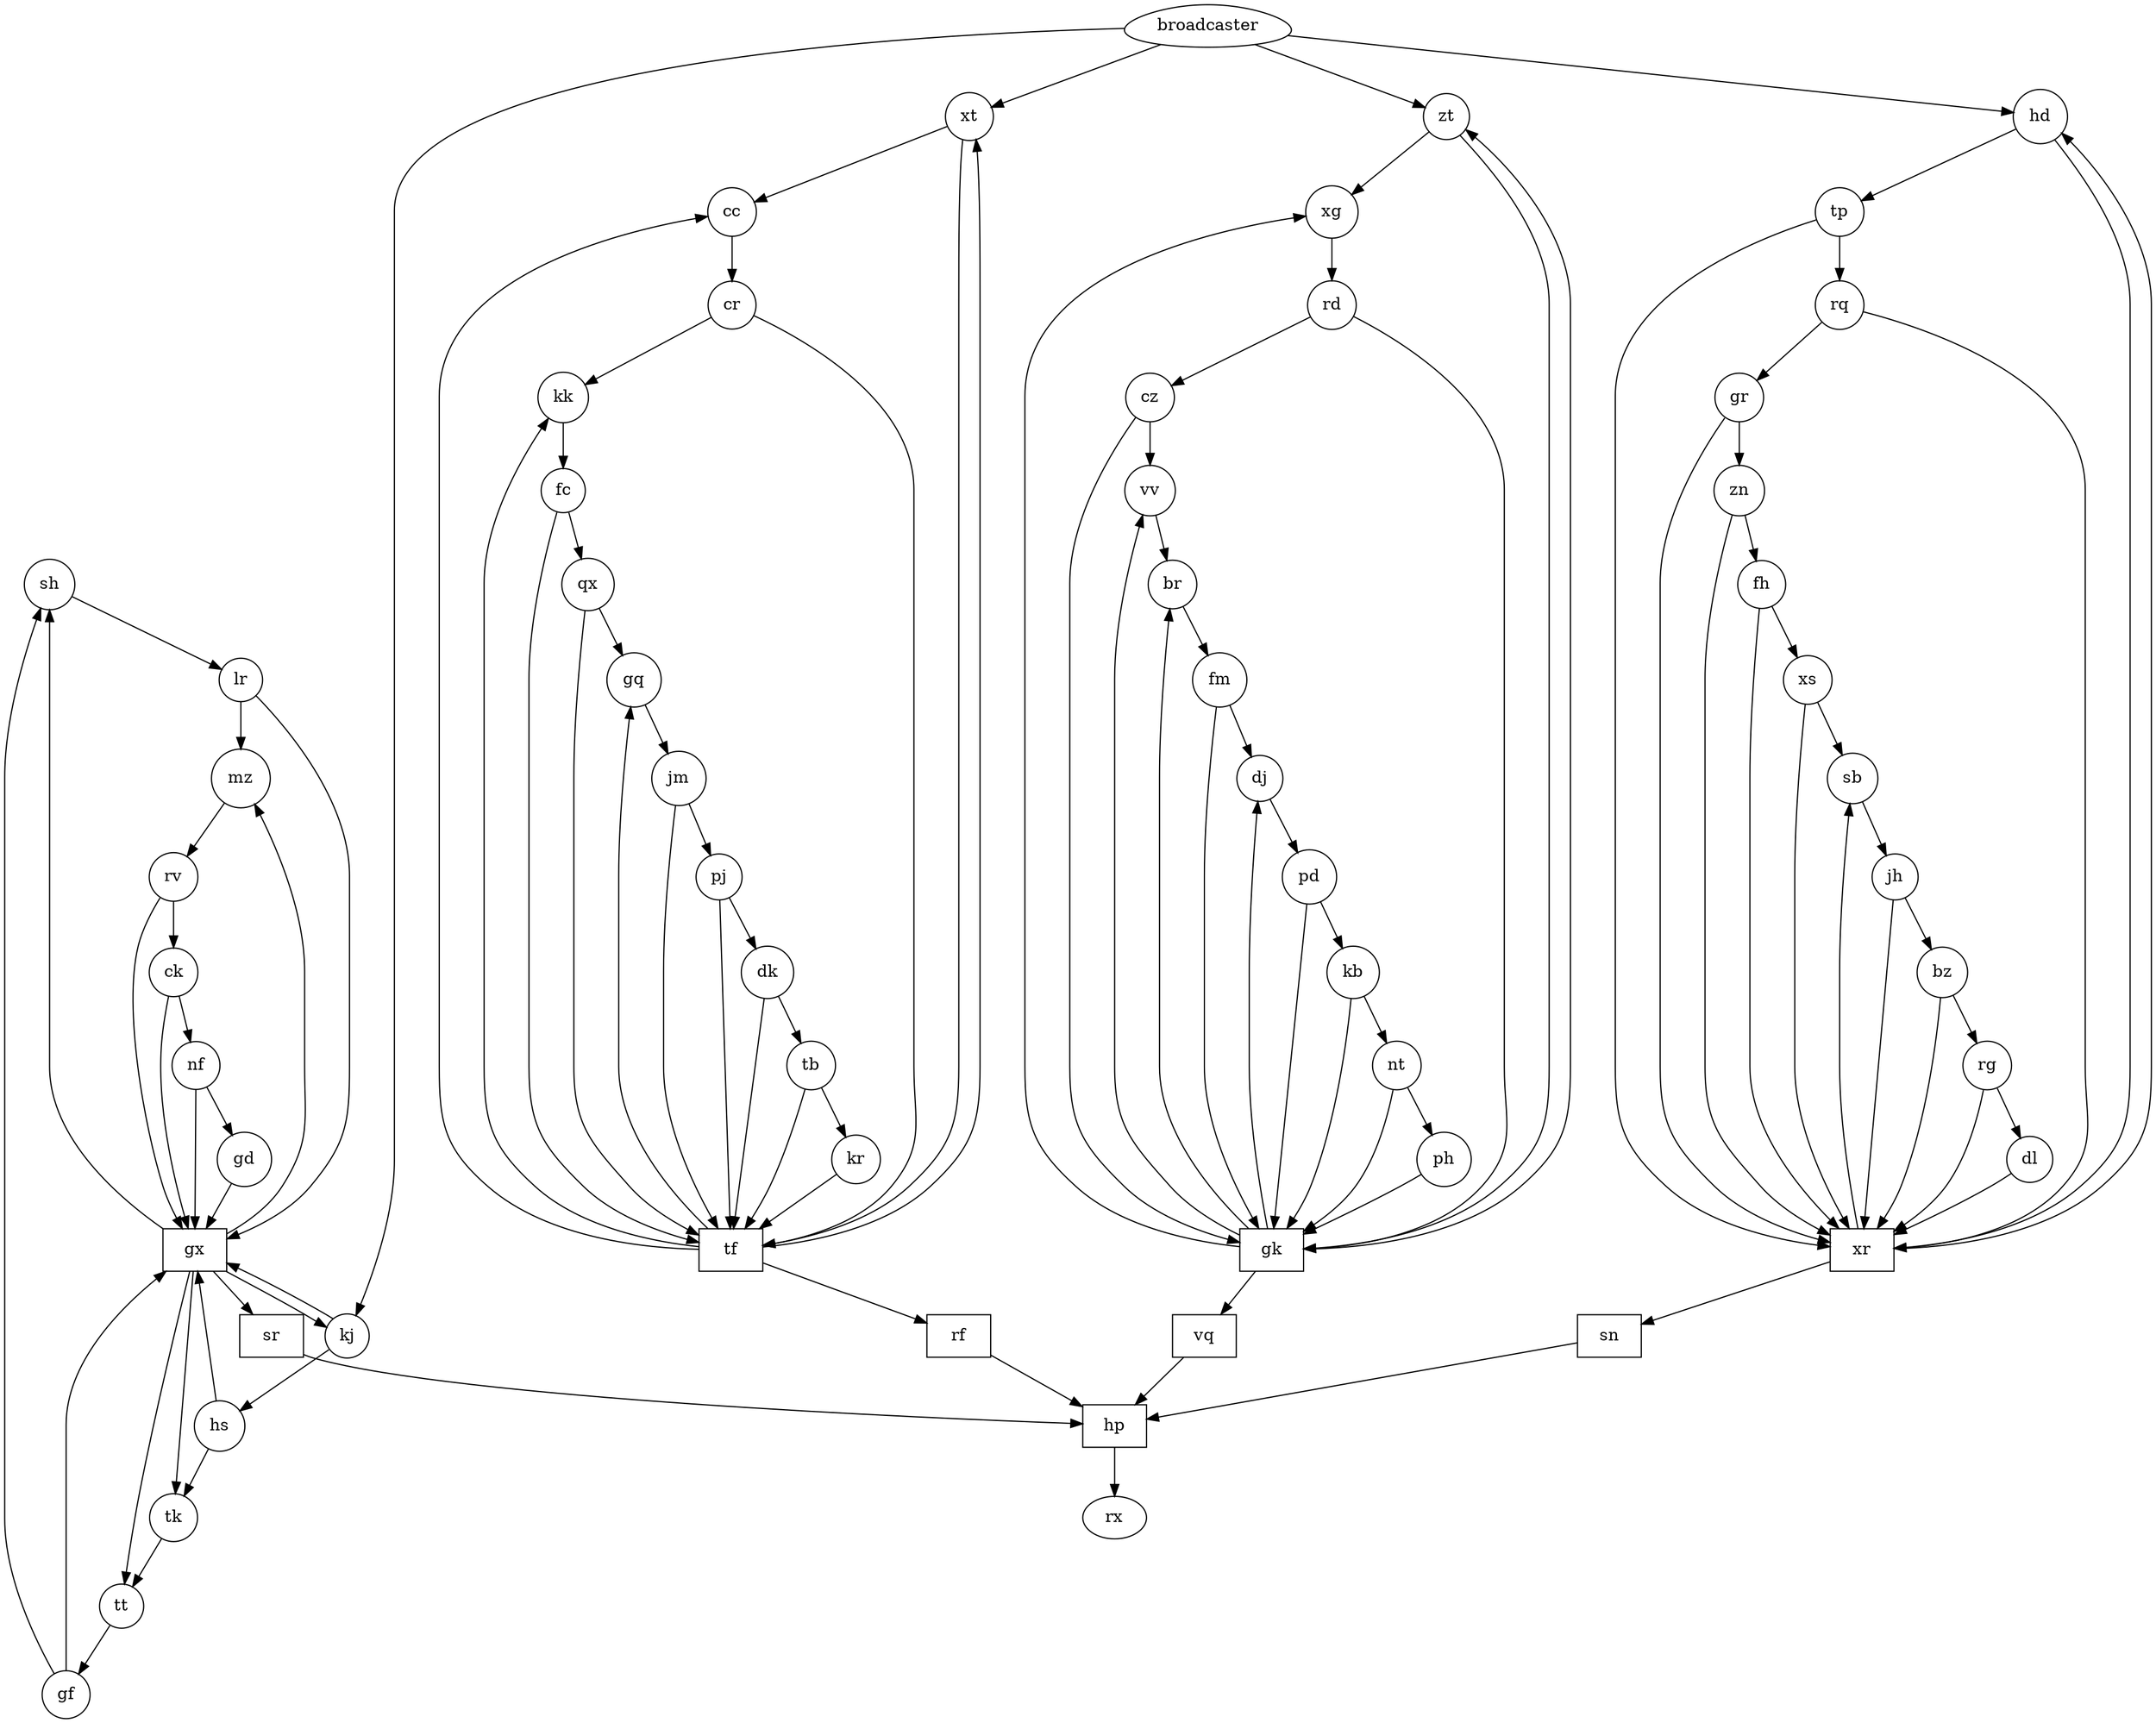 digraph D {
    sh [shape=circle]
    br [shape=circle]
    bz [shape=circle]
    cc [shape=circle]
    ck [shape=circle]
    cr [shape=circle]
    cz [shape=circle]
    dj [shape=circle]
    dk [shape=circle]
    dl [shape=circle]
    fc [shape=circle]
    fh [shape=circle]
    fm [shape=circle]
    gd [shape=circle]
    gf [shape=circle]
    gq [shape=circle]
    gr [shape=circle]
    hd [shape=circle]
    hs [shape=circle]
    jh [shape=circle]
    jm [shape=circle]
    kb [shape=circle]
    kj [shape=circle]
    kk [shape=circle]
    kr [shape=circle]
    lr [shape=circle]
    mz [shape=circle]
    nf [shape=circle]
    nt [shape=circle]
    pd [shape=circle]
    ph [shape=circle]
    pj [shape=circle]
    qx [shape=circle]
    rd [shape=circle]
    rg [shape=circle]
    rq [shape=circle]
    rv [shape=circle]
    sb [shape=circle]
    tb [shape=circle]
    tk [shape=circle]
    tp [shape=circle]
    tt [shape=circle]
    vv [shape=circle]
    xg [shape=circle]
    xs [shape=circle]
    xt [shape=circle]
    zn [shape=circle]
    zt [shape=circle]
    sr [shape=box]
    gk [shape=box]
    gx [shape=box]
    hp [shape=box]
    rf [shape=box]
    sn [shape=box]
    tf [shape=box]
    vq [shape=box]
    xr [shape=box]
    broadcaster [shape=egg]

    sr -> hp
    sh -> lr
    jm -> { pj, tf }
    xr -> { sn, sb, hd }
    xt -> { cc, tf }
    br -> fm
    hd -> { tp, xr }
    rg -> { xr, dl }
    sb -> jh
    xg -> rd
    nf -> { gx, gd }
    pj -> { tf, dk }
    gq -> jm
    vv -> br
    gd -> gx
    hp -> rx
    cz -> { gk, vv }
    gk -> { vq, vv, br, zt, dj, xg }
    gr -> { zn, xr }
    tf -> { cc, rf, kk, xt, gq }
    dk -> { tb, tf }
    nt -> { ph, gk }
    fh -> { xr, xs }
    jh -> { xr, bz }
    pd -> { gk, kb }
    kb -> { nt, gk }
    fm -> { dj, gk }
    kr -> tf
    tp -> { xr, rq }
    lr -> { mz, gx }
    sn -> hp
    mz -> rv
    kj -> { gx, hs }
    rv -> { gx, ck }
    cr -> { kk, tf }
    rq -> { gr, xr }
    kk -> fc
    ck -> { gx, nf }
    broadcaster -> { hd, xt, kj, zt }
    tt -> gf
    tb -> { kr, tf }
    gf -> { gx, sh }
    cc -> cr
    fc -> { qx, tf }
    dl -> xr
    gx -> { mz, sh, tt, sr, kj, tk }
    dj -> pd
    zt -> { gk, xg }
    rf -> hp
    vq -> hp
    xs -> { sb, xr }
    qx -> { tf, gq }
    bz -> { xr, rg }
    ph -> gk
    hs -> { gx, tk }
    tk -> tt
    rd -> { gk, cz }
    zn -> { fh, xr }
}
